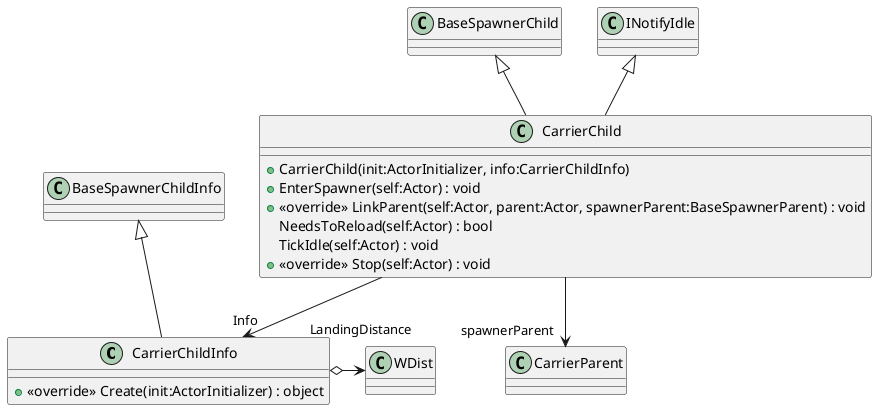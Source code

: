 @startuml
class CarrierChildInfo {
    + <<override>> Create(init:ActorInitializer) : object
}
class CarrierChild {
    + CarrierChild(init:ActorInitializer, info:CarrierChildInfo)
    + EnterSpawner(self:Actor) : void
    + <<override>> LinkParent(self:Actor, parent:Actor, spawnerParent:BaseSpawnerParent) : void
    NeedsToReload(self:Actor) : bool
    TickIdle(self:Actor) : void
    + <<override>> Stop(self:Actor) : void
}
BaseSpawnerChildInfo <|-- CarrierChildInfo
CarrierChildInfo o-> "LandingDistance" WDist
BaseSpawnerChild <|-- CarrierChild
INotifyIdle <|-- CarrierChild
CarrierChild --> "Info" CarrierChildInfo
CarrierChild --> "spawnerParent" CarrierParent
@enduml
